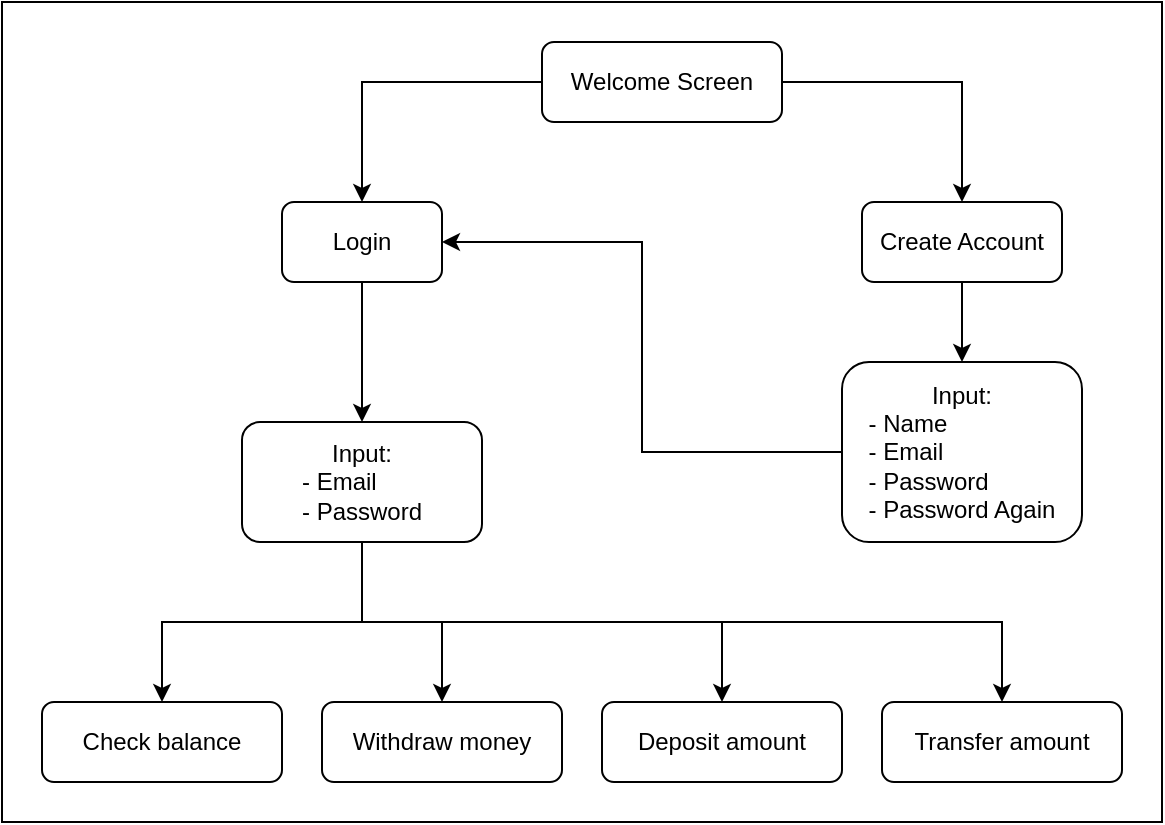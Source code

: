 <mxfile version="20.8.5" type="device"><diagram id="2J5niTfDUqqrPLruKMNv" name="Page-1"><mxGraphModel dx="1120" dy="484" grid="1" gridSize="10" guides="1" tooltips="1" connect="1" arrows="1" fold="1" page="1" pageScale="1" pageWidth="850" pageHeight="1100" math="0" shadow="0"><root><mxCell id="0"/><mxCell id="1" parent="0"/><mxCell id="PesWndLxHRzJ5UbQ97dm-20" value="" style="rounded=0;whiteSpace=wrap;html=1;" vertex="1" parent="1"><mxGeometry x="50" y="60" width="580" height="410" as="geometry"/></mxCell><mxCell id="PesWndLxHRzJ5UbQ97dm-9" style="edgeStyle=orthogonalEdgeStyle;rounded=0;orthogonalLoop=1;jettySize=auto;html=1;entryX=0.5;entryY=0;entryDx=0;entryDy=0;" edge="1" parent="1" source="PesWndLxHRzJ5UbQ97dm-1" target="PesWndLxHRzJ5UbQ97dm-2"><mxGeometry relative="1" as="geometry"/></mxCell><mxCell id="PesWndLxHRzJ5UbQ97dm-10" style="edgeStyle=orthogonalEdgeStyle;rounded=0;orthogonalLoop=1;jettySize=auto;html=1;" edge="1" parent="1" source="PesWndLxHRzJ5UbQ97dm-1" target="PesWndLxHRzJ5UbQ97dm-3"><mxGeometry relative="1" as="geometry"/></mxCell><mxCell id="PesWndLxHRzJ5UbQ97dm-1" value="Welcome Screen" style="rounded=1;whiteSpace=wrap;html=1;" vertex="1" parent="1"><mxGeometry x="320" y="80" width="120" height="40" as="geometry"/></mxCell><mxCell id="PesWndLxHRzJ5UbQ97dm-7" value="" style="edgeStyle=orthogonalEdgeStyle;rounded=0;orthogonalLoop=1;jettySize=auto;html=1;" edge="1" parent="1" source="PesWndLxHRzJ5UbQ97dm-2" target="PesWndLxHRzJ5UbQ97dm-6"><mxGeometry relative="1" as="geometry"/></mxCell><mxCell id="PesWndLxHRzJ5UbQ97dm-2" value="Login" style="rounded=1;whiteSpace=wrap;html=1;" vertex="1" parent="1"><mxGeometry x="190" y="160" width="80" height="40" as="geometry"/></mxCell><mxCell id="PesWndLxHRzJ5UbQ97dm-5" value="" style="edgeStyle=orthogonalEdgeStyle;rounded=0;orthogonalLoop=1;jettySize=auto;html=1;" edge="1" parent="1" source="PesWndLxHRzJ5UbQ97dm-3" target="PesWndLxHRzJ5UbQ97dm-4"><mxGeometry relative="1" as="geometry"/></mxCell><mxCell id="PesWndLxHRzJ5UbQ97dm-3" value="Create Account" style="rounded=1;whiteSpace=wrap;html=1;" vertex="1" parent="1"><mxGeometry x="480" y="160" width="100" height="40" as="geometry"/></mxCell><mxCell id="PesWndLxHRzJ5UbQ97dm-8" style="edgeStyle=orthogonalEdgeStyle;rounded=0;orthogonalLoop=1;jettySize=auto;html=1;entryX=1;entryY=0.5;entryDx=0;entryDy=0;" edge="1" parent="1" source="PesWndLxHRzJ5UbQ97dm-4" target="PesWndLxHRzJ5UbQ97dm-2"><mxGeometry relative="1" as="geometry"/></mxCell><mxCell id="PesWndLxHRzJ5UbQ97dm-4" value="Input:&lt;br&gt;&lt;div style=&quot;text-align: left;&quot;&gt;&lt;span style=&quot;background-color: initial;&quot;&gt;- Name&lt;/span&gt;&lt;/div&gt;&lt;div style=&quot;text-align: left;&quot;&gt;&lt;span style=&quot;background-color: initial;&quot;&gt;- Email&lt;/span&gt;&lt;/div&gt;&lt;div style=&quot;text-align: left;&quot;&gt;&lt;span style=&quot;background-color: initial;&quot;&gt;- Password&lt;/span&gt;&lt;/div&gt;&lt;div style=&quot;text-align: left;&quot;&gt;&lt;span style=&quot;background-color: initial;&quot;&gt;- Password Again&lt;/span&gt;&lt;/div&gt;" style="whiteSpace=wrap;html=1;rounded=1;" vertex="1" parent="1"><mxGeometry x="470" y="240" width="120" height="90" as="geometry"/></mxCell><mxCell id="PesWndLxHRzJ5UbQ97dm-16" style="edgeStyle=orthogonalEdgeStyle;rounded=0;orthogonalLoop=1;jettySize=auto;html=1;" edge="1" parent="1" source="PesWndLxHRzJ5UbQ97dm-6" target="PesWndLxHRzJ5UbQ97dm-11"><mxGeometry relative="1" as="geometry"/></mxCell><mxCell id="PesWndLxHRzJ5UbQ97dm-17" style="edgeStyle=orthogonalEdgeStyle;rounded=0;orthogonalLoop=1;jettySize=auto;html=1;" edge="1" parent="1" source="PesWndLxHRzJ5UbQ97dm-6" target="PesWndLxHRzJ5UbQ97dm-13"><mxGeometry relative="1" as="geometry"/></mxCell><mxCell id="PesWndLxHRzJ5UbQ97dm-18" style="edgeStyle=orthogonalEdgeStyle;rounded=0;orthogonalLoop=1;jettySize=auto;html=1;exitX=0.5;exitY=1;exitDx=0;exitDy=0;" edge="1" parent="1" source="PesWndLxHRzJ5UbQ97dm-6" target="PesWndLxHRzJ5UbQ97dm-14"><mxGeometry relative="1" as="geometry"/></mxCell><mxCell id="PesWndLxHRzJ5UbQ97dm-19" style="edgeStyle=orthogonalEdgeStyle;rounded=0;orthogonalLoop=1;jettySize=auto;html=1;exitX=0.5;exitY=1;exitDx=0;exitDy=0;" edge="1" parent="1" source="PesWndLxHRzJ5UbQ97dm-6" target="PesWndLxHRzJ5UbQ97dm-15"><mxGeometry relative="1" as="geometry"/></mxCell><mxCell id="PesWndLxHRzJ5UbQ97dm-6" value="Input:&lt;br&gt;&lt;div style=&quot;text-align: left;&quot;&gt;&lt;span style=&quot;background-color: initial;&quot;&gt;- Email&lt;/span&gt;&lt;/div&gt;&lt;div style=&quot;text-align: left;&quot;&gt;&lt;span style=&quot;background-color: initial;&quot;&gt;- Password&lt;/span&gt;&lt;/div&gt;" style="whiteSpace=wrap;html=1;rounded=1;" vertex="1" parent="1"><mxGeometry x="170" y="270" width="120" height="60" as="geometry"/></mxCell><mxCell id="PesWndLxHRzJ5UbQ97dm-11" value="Check balance" style="whiteSpace=wrap;html=1;rounded=1;" vertex="1" parent="1"><mxGeometry x="70" y="410" width="120" height="40" as="geometry"/></mxCell><mxCell id="PesWndLxHRzJ5UbQ97dm-13" value="Withdraw money" style="whiteSpace=wrap;html=1;rounded=1;" vertex="1" parent="1"><mxGeometry x="210" y="410" width="120" height="40" as="geometry"/></mxCell><mxCell id="PesWndLxHRzJ5UbQ97dm-14" value="Deposit amount" style="whiteSpace=wrap;html=1;rounded=1;" vertex="1" parent="1"><mxGeometry x="350" y="410" width="120" height="40" as="geometry"/></mxCell><mxCell id="PesWndLxHRzJ5UbQ97dm-15" value="Transfer amount" style="whiteSpace=wrap;html=1;rounded=1;" vertex="1" parent="1"><mxGeometry x="490" y="410" width="120" height="40" as="geometry"/></mxCell></root></mxGraphModel></diagram></mxfile>